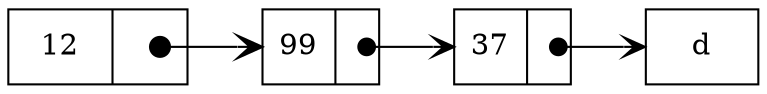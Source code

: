digraph foo {
	rankdir=LR;
	node [shape=record];
	a [label="{ <data> 12 | <ref>  }", width=1.2] 
	b [label="{ <data> 99 | <ref>  }"];
	c [label="{ <data> 37 | <ref>  }"];
	d [image="X_Shape_Pillar_Yellow.png"];
	a:ref:c -> b:data [arrowhead=vee, arrowtail=dot, dir=both, tailclip=false, arrowsize=1.2];
	b:ref:c -> c:data [arrowhead=vee, arrowtail=dot, dir=both, tailclip=false];
	c:ref:c -> d      [arrowhead=vee, arrowtail=dot, dir=both, tailclip=false];
}
